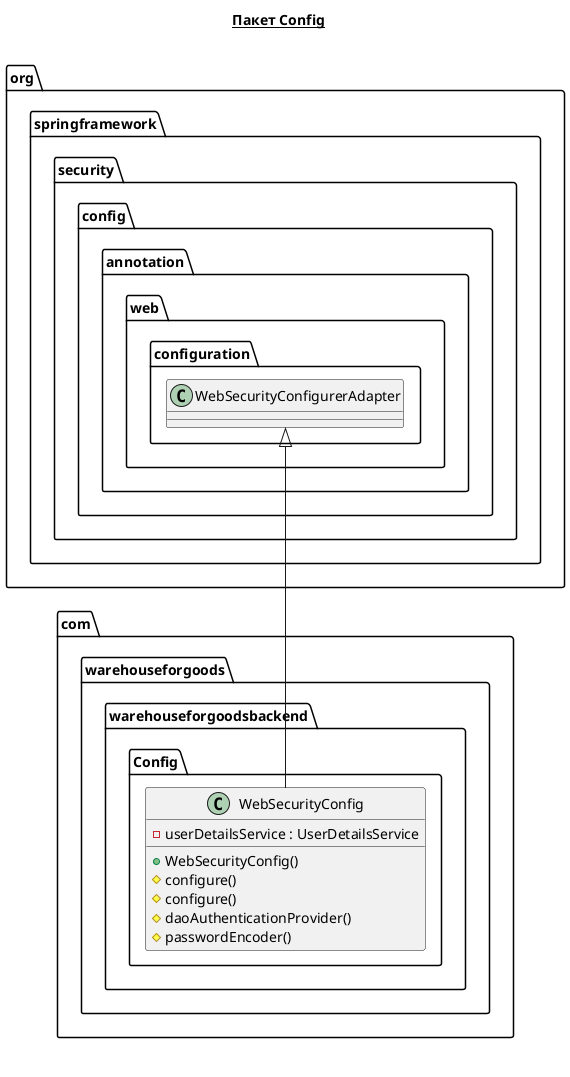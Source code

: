 @startuml

title __Пакет Config__\n


        class com.warehouseforgoods.warehouseforgoodsbackend.Config.WebSecurityConfig {
            - userDetailsService : UserDetailsService
            + WebSecurityConfig()
            # configure()
            # configure()
            # daoAuthenticationProvider()
            # passwordEncoder()
        }



  

  com.warehouseforgoods.warehouseforgoodsbackend.Config.WebSecurityConfig -up-|> org.springframework.security.config.annotation.web.configuration.WebSecurityConfigurerAdapter


right footer


endfooter

@enduml
